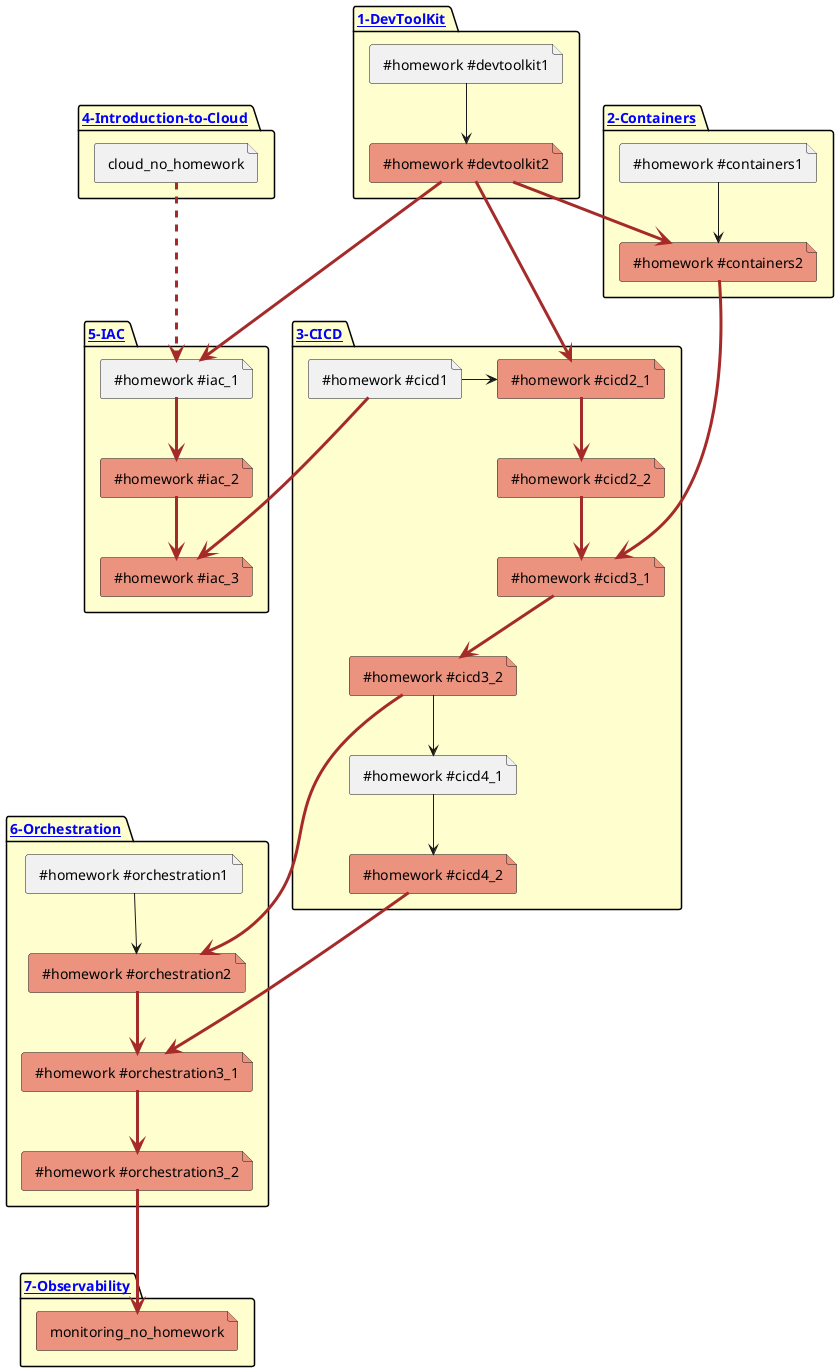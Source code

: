 @startuml
package "[[https://github.com/tdevopsschool/1-DevToolKit 1-DevToolKit]] " #FEFECE{
  file " #homework #devtoolkit1 "
  file " #homework #devtoolkit2 " #EB937F
  " #homework #devtoolkit1 " -down-> " #homework #devtoolkit2 "
}
package "[[https://github.com/tdevopsschool/2-Containers 2-Containers]] " #FEFECE{
  file " #homework #containers1 "
  file " #homework #containers2 " #EB937F
  " #homework #containers1 " -down-> " #homework #containers2 "
}
package "[[https://github.com/tdevopsschool/3-CICD 3-CICD]] " #FEFECE{
  file " #homework #cicd1 " 
  file " #homework #cicd2_1 " #EB937F
  file " #homework #cicd2_2 " #EB937F
  file " #homework #cicd3_1 " #EB937F
  file " #homework #cicd3_2 " #EB937F
  file " #homework #cicd4_1 "
  file " #homework #cicd4_2 " #EB937F
  " #homework #cicd2_1 " -[#brown,thickness=3]down-> " #homework #cicd2_2 "
  " #homework #cicd2_2 " -[#brown,thickness=3]down-> " #homework #cicd3_1 "
  " #homework #cicd3_1 " -[#brown,thickness=3]down-> " #homework #cicd3_2 "
  " #homework #cicd3_2 " -down-> " #homework #cicd4_1 "
  " #homework #cicd4_1 " -down->" #homework #cicd4_2 "
  " #homework #cicd1 "  -> " #homework #cicd2_1 "
}
package "[[https://github.com/tdevopsschool/4-Introduction-to-Cloud 4-Introduction-to-Cloud]] " #FEFECE{
 file " cloud_no_homework " 
} 
package "[[https://github.com/tdevopsschool/5-IAC 5-IAC]] " #FEFECE {
  file " #homework #iac_1 " 
  file " #homework #iac_2 " #EB937F
  file " #homework #iac_3 " #EB937F
  " #homework #iac_1 " -[#brown,thickness=3]down-> " #homework #iac_2 "
  " #homework #iac_2 " -[#brown,thickness=3]down-> " #homework #iac_3 "
}
package "[[https://github.com/tdevopsschool/6-Orchestration 6-Orchestration]] " #FEFECE{
 file " #homework #orchestration1 "
 file " #homework #orchestration2 " #EB937F
 file " #homework #orchestration3_1 " #EB937F
 file " #homework #orchestration3_2 " #EB937F
 " #homework #orchestration1 " -->" #homework #orchestration2 "
 " #homework #orchestration3_1 " -[#brown,thickness=3]down-> " #homework #orchestration3_2 "
 " #homework #orchestration2 " -[#brown,thickness=3]down-> " #homework #orchestration3_1 "
}
package "[[https://github.com/tdevopsschool/7-Observability 7-Observability]] " #FEFECE{
 file " monitoring_no_homework " #EB937F
}
" #homework #devtoolkit2 "  -[#brown,thickness=3]down--> " #homework #cicd2_1 "
" #homework #devtoolkit2 "  -[#brown,thickness=3]down--> " #homework #iac_1 "
" #homework #devtoolkit2 " -[#brown,thickness=3]down-> " #homework #containers2 "
" #homework #containers2 " -[#brown,thickness=3]down--> " #homework #cicd3_1 "
" cloud_no_homework " -[#brown,dashed,thickness=3]down--> " #homework #iac_1 "
" #homework #cicd3_2 " -[#brown,thickness=3]down->  " #homework #orchestration2 "
" #homework #cicd4_2 "  -[#brown,thickness=3]down--> " #homework #orchestration3_1 "
" #homework #orchestration3_2 " -[#brown,thickness=3]down--> " monitoring_no_homework "
" #homework #cicd1 " -[#brown,thickness=3]down->  " #homework #iac_3 "
@enduml